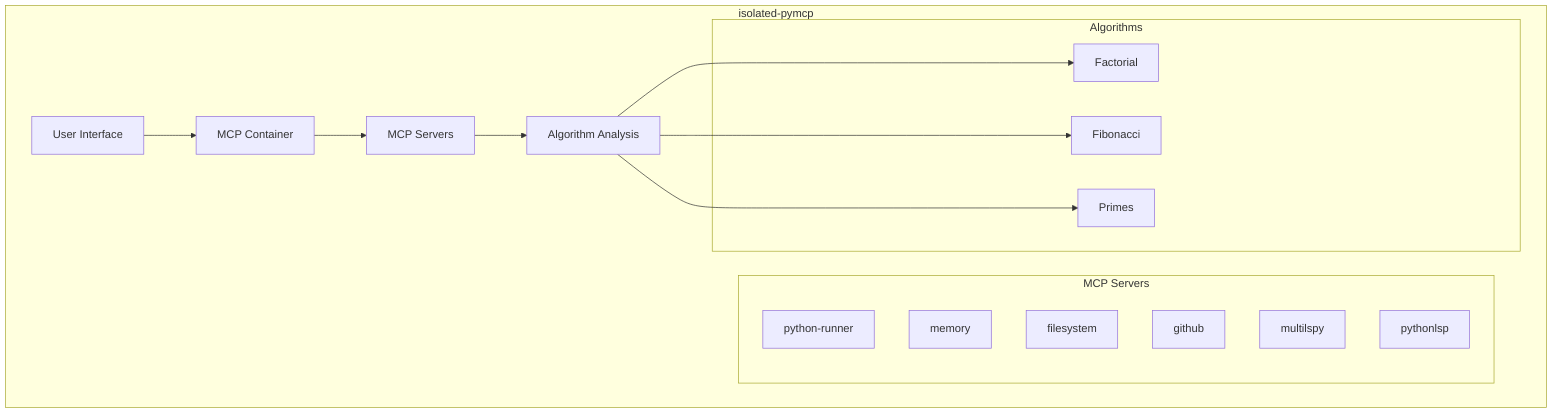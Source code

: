 graph TD
    subgraph "isolated-pymcp"
        A[User Interface] --> B[MCP Container]
        B --> C[MCP Servers]
        C --> D[Algorithm Analysis]
        
        subgraph "MCP Servers"
            C1[python-runner] 
            C2[memory]
            C3[filesystem]
            C4[github]
            C5[multilspy]
            C6[pythonlsp]
        end
        
        subgraph "Algorithms"
            D1[Factorial]
            D2[Fibonacci]
            D3[Primes]
        end
        
        D --> D1
        D --> D2
        D --> D3
    end